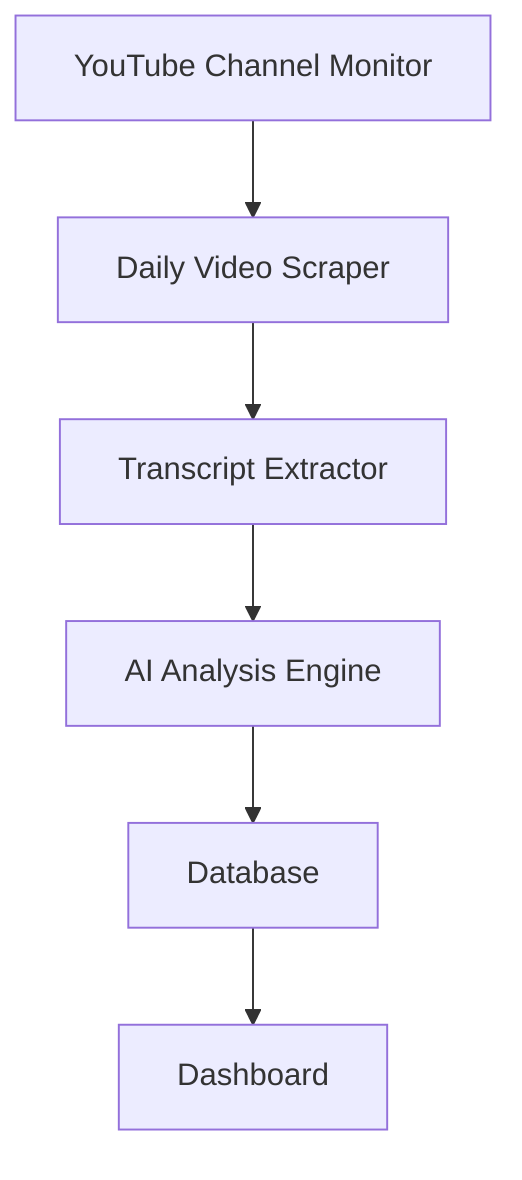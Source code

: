 graph TD
    A[YouTube Channel Monitor] --> B[Daily Video Scraper]
    B --> C[Transcript Extractor]
    C --> D[AI Analysis Engine]
    D --> E[Database]
    E --> F[Dashboard]